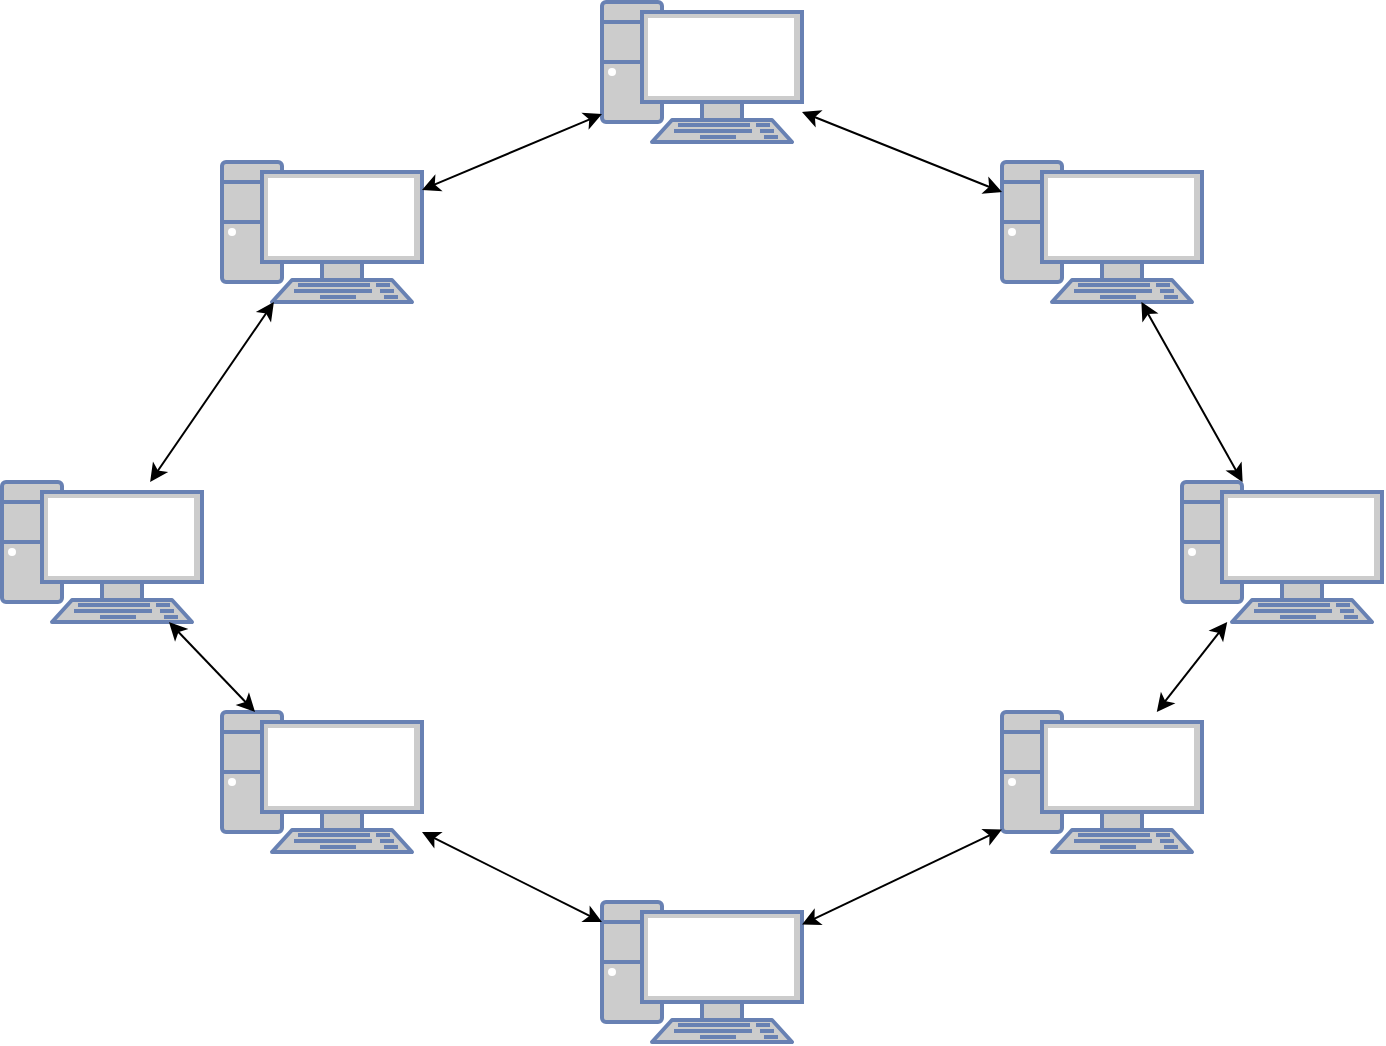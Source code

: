 <mxfile version="24.4.8" type="device">
  <diagram name="Page-1" id="80d4a630-b321-0f5e-ff81-c5a36ef4752d">
    <mxGraphModel dx="1036" dy="614" grid="1" gridSize="10" guides="1" tooltips="1" connect="1" arrows="1" fold="1" page="1" pageScale="1" pageWidth="1100" pageHeight="850" background="none" math="0" shadow="0">
      <root>
        <mxCell id="0" />
        <mxCell id="1" parent="0" />
        <mxCell id="-cAsw4MHfbUnXaxIR6gj-1" value="" style="fontColor=#0066CC;verticalAlign=top;verticalLabelPosition=bottom;labelPosition=center;align=center;html=1;outlineConnect=0;fillColor=#CCCCCC;strokeColor=#6881B3;gradientColor=none;gradientDirection=north;strokeWidth=2;shape=mxgraph.networks.pc;" vertex="1" parent="1">
          <mxGeometry x="1240" y="70" width="100" height="70" as="geometry" />
        </mxCell>
        <mxCell id="-cAsw4MHfbUnXaxIR6gj-2" value="" style="fontColor=#0066CC;verticalAlign=top;verticalLabelPosition=bottom;labelPosition=center;align=center;html=1;outlineConnect=0;fillColor=#CCCCCC;strokeColor=#6881B3;gradientColor=none;gradientDirection=north;strokeWidth=2;shape=mxgraph.networks.pc;" vertex="1" parent="1">
          <mxGeometry x="1240" y="520" width="100" height="70" as="geometry" />
        </mxCell>
        <mxCell id="-cAsw4MHfbUnXaxIR6gj-3" value="" style="fontColor=#0066CC;verticalAlign=top;verticalLabelPosition=bottom;labelPosition=center;align=center;html=1;outlineConnect=0;fillColor=#CCCCCC;strokeColor=#6881B3;gradientColor=none;gradientDirection=north;strokeWidth=2;shape=mxgraph.networks.pc;" vertex="1" parent="1">
          <mxGeometry x="1530" y="310" width="100" height="70" as="geometry" />
        </mxCell>
        <mxCell id="-cAsw4MHfbUnXaxIR6gj-4" value="" style="fontColor=#0066CC;verticalAlign=top;verticalLabelPosition=bottom;labelPosition=center;align=center;html=1;outlineConnect=0;fillColor=#CCCCCC;strokeColor=#6881B3;gradientColor=none;gradientDirection=north;strokeWidth=2;shape=mxgraph.networks.pc;" vertex="1" parent="1">
          <mxGeometry x="940" y="310" width="100" height="70" as="geometry" />
        </mxCell>
        <mxCell id="-cAsw4MHfbUnXaxIR6gj-5" value="" style="fontColor=#0066CC;verticalAlign=top;verticalLabelPosition=bottom;labelPosition=center;align=center;html=1;outlineConnect=0;fillColor=#CCCCCC;strokeColor=#6881B3;gradientColor=none;gradientDirection=north;strokeWidth=2;shape=mxgraph.networks.pc;" vertex="1" parent="1">
          <mxGeometry x="1050" y="150" width="100" height="70" as="geometry" />
        </mxCell>
        <mxCell id="-cAsw4MHfbUnXaxIR6gj-6" value="" style="fontColor=#0066CC;verticalAlign=top;verticalLabelPosition=bottom;labelPosition=center;align=center;html=1;outlineConnect=0;fillColor=#CCCCCC;strokeColor=#6881B3;gradientColor=none;gradientDirection=north;strokeWidth=2;shape=mxgraph.networks.pc;" vertex="1" parent="1">
          <mxGeometry x="1440" y="150" width="100" height="70" as="geometry" />
        </mxCell>
        <mxCell id="-cAsw4MHfbUnXaxIR6gj-7" value="" style="fontColor=#0066CC;verticalAlign=top;verticalLabelPosition=bottom;labelPosition=center;align=center;html=1;outlineConnect=0;fillColor=#CCCCCC;strokeColor=#6881B3;gradientColor=none;gradientDirection=north;strokeWidth=2;shape=mxgraph.networks.pc;" vertex="1" parent="1">
          <mxGeometry x="1050" y="425" width="100" height="70" as="geometry" />
        </mxCell>
        <mxCell id="-cAsw4MHfbUnXaxIR6gj-8" value="" style="fontColor=#0066CC;verticalAlign=top;verticalLabelPosition=bottom;labelPosition=center;align=center;html=1;outlineConnect=0;fillColor=#CCCCCC;strokeColor=#6881B3;gradientColor=none;gradientDirection=north;strokeWidth=2;shape=mxgraph.networks.pc;" vertex="1" parent="1">
          <mxGeometry x="1440" y="425" width="100" height="70" as="geometry" />
        </mxCell>
        <mxCell id="-cAsw4MHfbUnXaxIR6gj-12" value="" style="endArrow=classic;startArrow=classic;html=1;rounded=0;" edge="1" parent="1" source="-cAsw4MHfbUnXaxIR6gj-5" target="-cAsw4MHfbUnXaxIR6gj-1">
          <mxGeometry width="50" height="50" relative="1" as="geometry">
            <mxPoint x="1380" y="350" as="sourcePoint" />
            <mxPoint x="1430" y="300" as="targetPoint" />
          </mxGeometry>
        </mxCell>
        <mxCell id="-cAsw4MHfbUnXaxIR6gj-13" value="" style="endArrow=classic;startArrow=classic;html=1;rounded=0;" edge="1" parent="1" source="-cAsw4MHfbUnXaxIR6gj-5" target="-cAsw4MHfbUnXaxIR6gj-4">
          <mxGeometry width="50" height="50" relative="1" as="geometry">
            <mxPoint x="1160" y="174" as="sourcePoint" />
            <mxPoint x="1250" y="136" as="targetPoint" />
          </mxGeometry>
        </mxCell>
        <mxCell id="-cAsw4MHfbUnXaxIR6gj-14" value="" style="endArrow=classic;startArrow=classic;html=1;rounded=0;" edge="1" parent="1" source="-cAsw4MHfbUnXaxIR6gj-4" target="-cAsw4MHfbUnXaxIR6gj-7">
          <mxGeometry width="50" height="50" relative="1" as="geometry">
            <mxPoint x="1170" y="184" as="sourcePoint" />
            <mxPoint x="1260" y="146" as="targetPoint" />
          </mxGeometry>
        </mxCell>
        <mxCell id="-cAsw4MHfbUnXaxIR6gj-15" value="" style="endArrow=classic;startArrow=classic;html=1;rounded=0;" edge="1" parent="1" source="-cAsw4MHfbUnXaxIR6gj-2" target="-cAsw4MHfbUnXaxIR6gj-7">
          <mxGeometry width="50" height="50" relative="1" as="geometry">
            <mxPoint x="1180" y="194" as="sourcePoint" />
            <mxPoint x="1270" y="156" as="targetPoint" />
          </mxGeometry>
        </mxCell>
        <mxCell id="-cAsw4MHfbUnXaxIR6gj-16" value="" style="endArrow=classic;startArrow=classic;html=1;rounded=0;" edge="1" parent="1" source="-cAsw4MHfbUnXaxIR6gj-8" target="-cAsw4MHfbUnXaxIR6gj-2">
          <mxGeometry width="50" height="50" relative="1" as="geometry">
            <mxPoint x="1190" y="204" as="sourcePoint" />
            <mxPoint x="1280" y="166" as="targetPoint" />
          </mxGeometry>
        </mxCell>
        <mxCell id="-cAsw4MHfbUnXaxIR6gj-17" value="" style="endArrow=classic;startArrow=classic;html=1;rounded=0;" edge="1" parent="1" source="-cAsw4MHfbUnXaxIR6gj-3" target="-cAsw4MHfbUnXaxIR6gj-8">
          <mxGeometry width="50" height="50" relative="1" as="geometry">
            <mxPoint x="1200" y="214" as="sourcePoint" />
            <mxPoint x="1290" y="176" as="targetPoint" />
          </mxGeometry>
        </mxCell>
        <mxCell id="-cAsw4MHfbUnXaxIR6gj-18" value="" style="endArrow=classic;startArrow=classic;html=1;rounded=0;" edge="1" parent="1" source="-cAsw4MHfbUnXaxIR6gj-6" target="-cAsw4MHfbUnXaxIR6gj-3">
          <mxGeometry width="50" height="50" relative="1" as="geometry">
            <mxPoint x="1210" y="224" as="sourcePoint" />
            <mxPoint x="1300" y="186" as="targetPoint" />
          </mxGeometry>
        </mxCell>
        <mxCell id="-cAsw4MHfbUnXaxIR6gj-19" value="" style="endArrow=classic;startArrow=classic;html=1;rounded=0;" edge="1" parent="1" source="-cAsw4MHfbUnXaxIR6gj-1" target="-cAsw4MHfbUnXaxIR6gj-6">
          <mxGeometry width="50" height="50" relative="1" as="geometry">
            <mxPoint x="1180" y="249" as="sourcePoint" />
            <mxPoint x="1400" y="200" as="targetPoint" />
          </mxGeometry>
        </mxCell>
      </root>
    </mxGraphModel>
  </diagram>
</mxfile>
